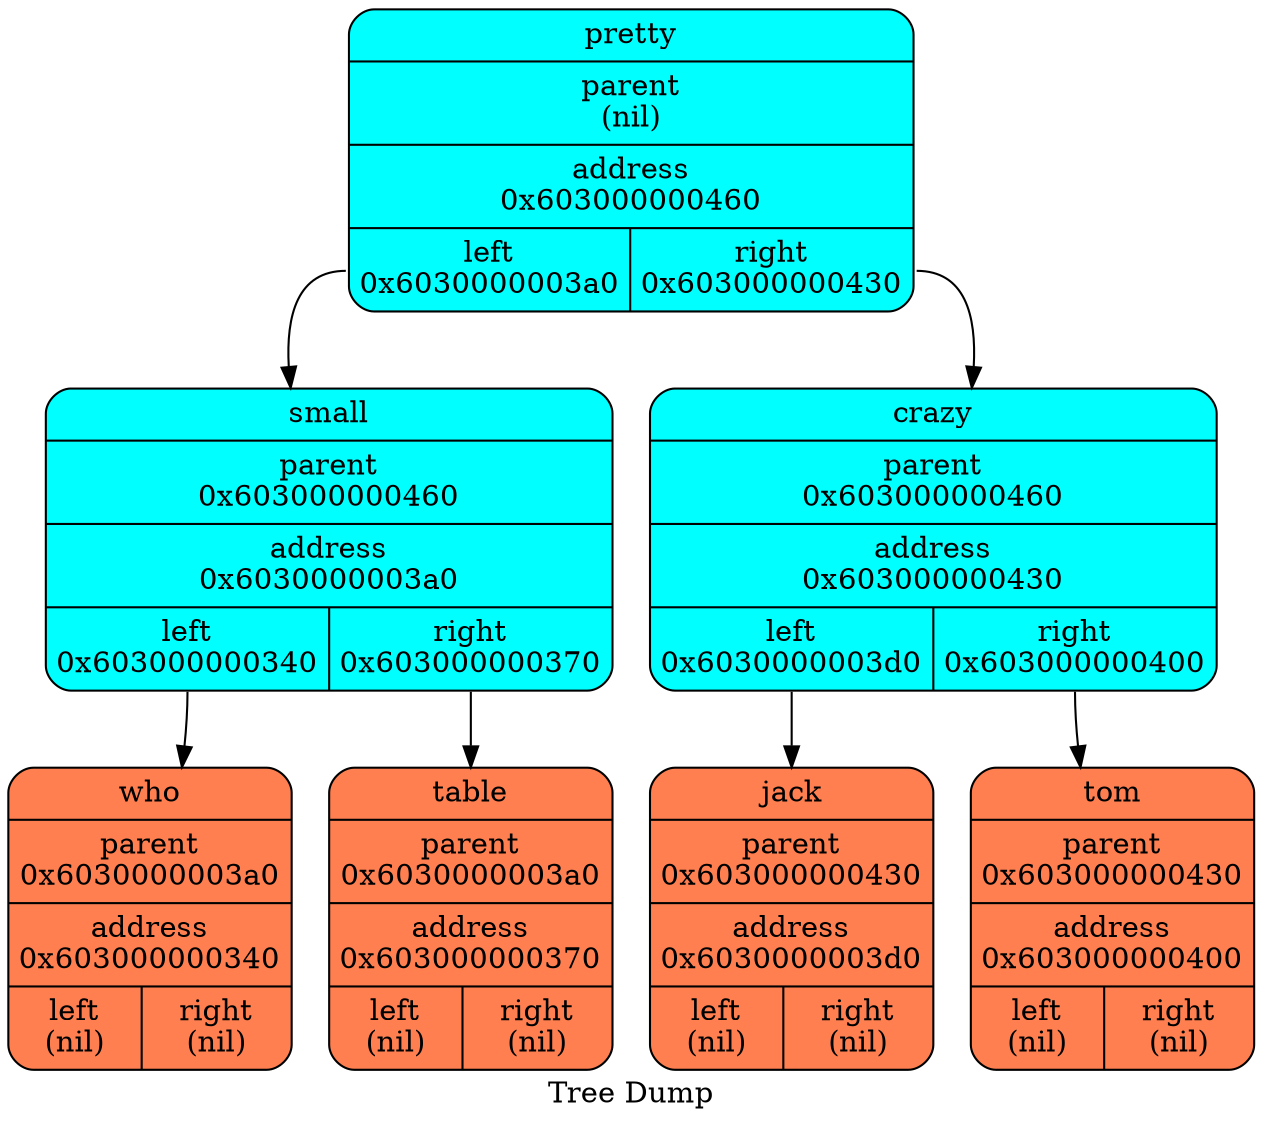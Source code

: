   digraph tree  {
  node[   shape     = "Mrecord",  style     = "filled",  fillcolor = "aqua",  fontcolor = "#000000",  margin    = "0.075"];
  rankdir   = "TB";

  label     = "Tree Dump";
 "pretty" [shape = "Mrecord", label = "{<name>pretty | parent\n(nil) | <f0> address\n0x603000000460| {<left>left\n0x6030000003a0 | <right>right\n0x603000000430\n}}"];
  "pretty":left->"small";
 "small" [shape = "Mrecord", label = "{<name>small | parent\n0x603000000460 | <f0> address\n0x6030000003a0| {<left>left\n0x603000000340 | <right>right\n0x603000000370\n}}"];
  "small":left->"who";
 "who" [shape = "Mrecord", fillcolor = "coral", label = "{<name>who | parent\n0x6030000003a0 | <f0> address\n0x603000000340| {<left>left\n(nil) | <right>right\n(nil)\n}}"];
  "small":right->"table";
 "table" [shape = "Mrecord", fillcolor = "coral", label = "{<name>table | parent\n0x6030000003a0 | <f0> address\n0x603000000370| {<left>left\n(nil) | <right>right\n(nil)\n}}"];
  "pretty":right->"crazy";
 "crazy" [shape = "Mrecord", label = "{<name>crazy | parent\n0x603000000460 | <f0> address\n0x603000000430| {<left>left\n0x6030000003d0 | <right>right\n0x603000000400\n}}"];
  "crazy":left->"jack";
 "jack" [shape = "Mrecord", fillcolor = "coral", label = "{<name>jack | parent\n0x603000000430 | <f0> address\n0x6030000003d0| {<left>left\n(nil) | <right>right\n(nil)\n}}"];
  "crazy":right->"tom";
 "tom" [shape = "Mrecord", fillcolor = "coral", label = "{<name>tom | parent\n0x603000000430 | <f0> address\n0x603000000400| {<left>left\n(nil) | <right>right\n(nil)\n}}"];
  }